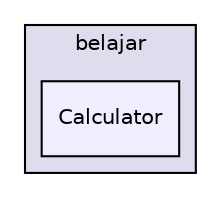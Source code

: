 digraph G {
  bgcolor=transparent;
  compound=true
  node [ fontsize=10, fontname="Helvetica"];
  edge [ labelfontsize=9, labelfontname="Helvetica"];
  subgraph clusterdir_C_3A_2FUsers_2FRosi_2FDesktop_2Fbelajar_2F {
    graph [ bgcolor="#ddddee", pencolor="black", label="belajar" fontname="Helvetica", fontsize=10, URL="dir_C_3A_2FUsers_2FRosi_2FDesktop_2Fbelajar_2F.html"]
  dir_C_3A_2FUsers_2FRosi_2FDesktop_2Fbelajar_2FCalculator_2F [shape=box, label="Calculator", style="filled", fillcolor="#eeeeff", pencolor="black", URL="dir_C_3A_2FUsers_2FRosi_2FDesktop_2Fbelajar_2FCalculator_2F.html"];
  }
}
